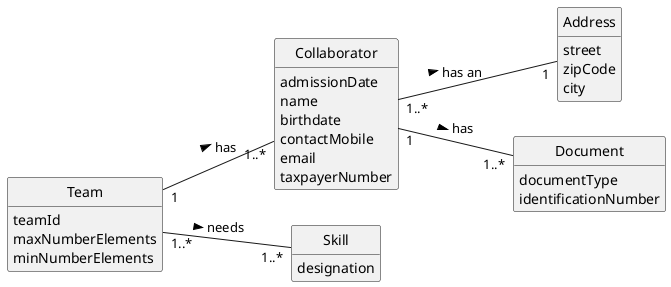 @startuml
skinparam monochrome true
skinparam packageStyle rectangle
skinparam shadowing false

left to right direction

skinparam classAttributeIconSize 0

hide circle
hide methods

class Team {
    teamId
    maxNumberElements
    minNumberElements
}

class Collaborator {
    admissionDate
    name
    birthdate
    contactMobile
    email
    taxpayerNumber
}

class Skill{
    designation
}


'class Person {
'    name
 '   birthdate
 '   contactMobile
 '   email
'    taxpayerNumber
'}

class Address{
    street
    zipCode
    city
}

class Document{
    documentType
    identificationNumber
}

Collaborator "1..*" -- "1" Address: has an >
Collaborator "1" -- "1..*"  Document: has >
Team "1" -- "1..*" Collaborator : has >
Team "1..*" -- "1..*" Skill: needs >


@enduml
